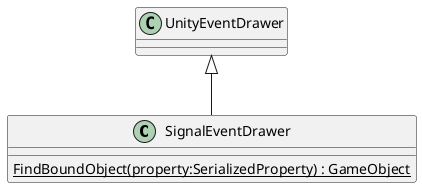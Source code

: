 @startuml
class SignalEventDrawer {
    {static} FindBoundObject(property:SerializedProperty) : GameObject
}
UnityEventDrawer <|-- SignalEventDrawer
@enduml
